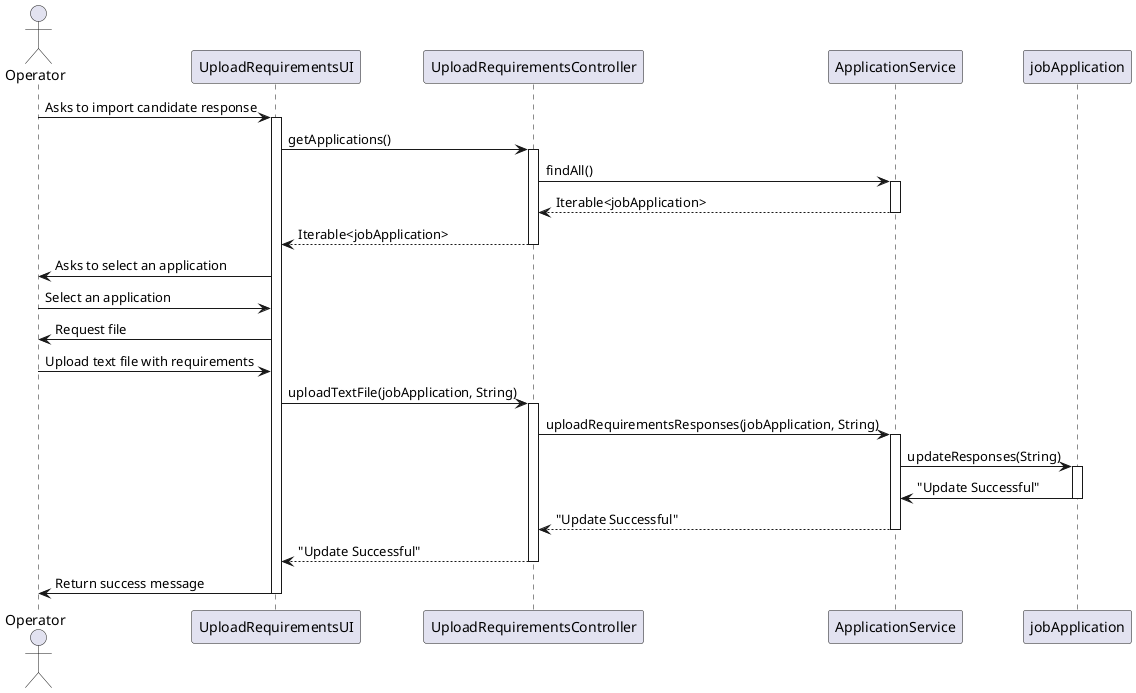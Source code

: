 @startuml

actor Operator

participant "UploadRequirementsUI" as UI
participant "UploadRequirementsController" as Controller
participant "ApplicationService" as AppService
participant "jobApplication" as Application

Operator -> UI : Asks to import candidate response
activate UI

UI -> Controller : getApplications()
activate Controller

Controller -> AppService : findAll()
activate AppService

AppService --> Controller : Iterable<jobApplication>
deactivate AppService

Controller --> UI : Iterable<jobApplication>
deactivate Controller

UI -> Operator : Asks to select an application
Operator -> UI : Select an application

UI -> Operator : Request file
Operator -> UI : Upload text file with requirements

UI -> Controller : uploadTextFile(jobApplication, String)
activate Controller

Controller -> AppService : uploadRequirementsResponses(jobApplication, String)
activate AppService

AppService -> Application : updateResponses(String)
activate Application

Application -> AppService : "Update Successful"
deactivate Application

AppService --> Controller : "Update Successful"
deactivate AppService

Controller --> UI : "Update Successful"
deactivate Controller

UI -> Operator : Return success message

deactivate UI

@enduml

